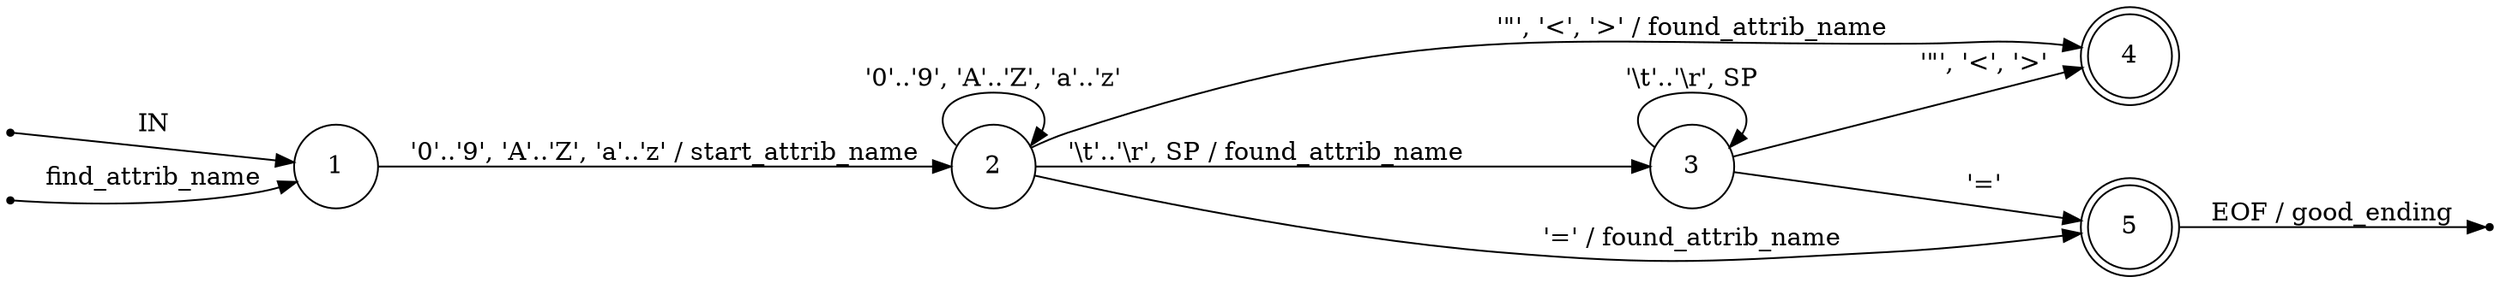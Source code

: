 digraph find_attrib_name {
	rankdir=LR;
	node [ shape = point ];
	ENTRY;
	en_1;
	eof_5;
	node [ shape = circle, height = 0.2 ];
	node [ fixedsize = true, height = 0.65, shape = doublecircle ];
	4;
	5;
	node [ shape = circle ];
	1 -> 2 [ label = "'0'..'9', 'A'..'Z', 'a'..'z' / start_attrib_name" ];
	2 -> 3 [ label = "'\\t'..'\\r', SP / found_attrib_name" ];
	2 -> 4 [ label = "'\"', '<', '>' / found_attrib_name" ];
	2 -> 2 [ label = "'0'..'9', 'A'..'Z', 'a'..'z'" ];
	2 -> 5 [ label = "'=' / found_attrib_name" ];
	3 -> 3 [ label = "'\\t'..'\\r', SP" ];
	3 -> 4 [ label = "'\"', '<', '>'" ];
	3 -> 5 [ label = "'='" ];
	ENTRY -> 1 [ label = "IN" ];
	en_1 -> 1 [ label = "find_attrib_name" ];
	5 -> eof_5 [ label = "EOF / good_ending" ];
}
